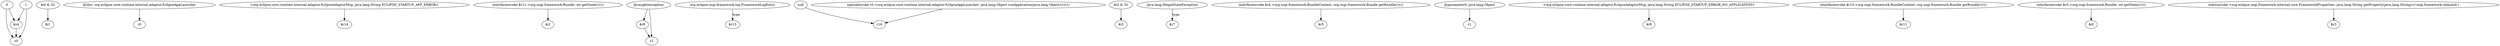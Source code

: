 digraph g {
0[label="0"]
1[label="z0"]
0->1[label=""]
2[label="$i0 & 32"]
3[label="$i1"]
2->3[label=""]
4[label="@this: org.eclipse.core.runtime.internal.adaptor.EclipseAppLauncher"]
5[label="r0"]
4->5[label=""]
6[label="<org.eclipse.core.runtime.internal.adaptor.EclipseAdaptorMsg: java.lang.String ECLIPSE_STARTUP_APP_ERROR>"]
7[label="$r14"]
6->7[label=""]
8[label="interfaceinvoke $r11.<org.osgi.framework.Bundle: int getState()>()"]
9[label="$i2"]
8->9[label=""]
10[label="@caughtexception"]
11[label="$r9"]
10->11[label=""]
12[label="org.eclipse.osgi.framework.log.FrameworkLogEntry"]
13[label="$r13"]
12->13[label="type"]
14[label="null"]
15[label="r16"]
14->15[label=""]
16[label="r2"]
11->16[label=""]
17[label="specialinvoke r0.<org.eclipse.core.runtime.internal.adaptor.EclipseAppLauncher: java.lang.Object runApplication(java.lang.Object)>(r1)"]
17->15[label=""]
18[label="$i2 & 32"]
19[label="$i3"]
18->19[label=""]
10->16[label=""]
20[label="java.lang.IllegalStateException"]
21[label="$r7"]
20->21[label="type"]
22[label="interfaceinvoke $r4.<org.osgi.framework.BundleContext: org.osgi.framework.Bundle getBundle()>()"]
23[label="$r5"]
22->23[label=""]
24[label="$z4"]
24->1[label=""]
25[label="@parameter0: java.lang.Object"]
26[label="r1"]
25->26[label=""]
27[label="<org.eclipse.core.runtime.internal.adaptor.EclipseAdaptorMsg: java.lang.String ECLIPSE_STARTUP_ERROR_NO_APPLICATION>"]
28[label="$r8"]
27->28[label=""]
0->24[label=""]
29[label="1"]
29->24[label=""]
30[label="interfaceinvoke $r10.<org.osgi.framework.BundleContext: org.osgi.framework.Bundle getBundle()>()"]
31[label="$r11"]
30->31[label=""]
32[label="interfaceinvoke $r5.<org.osgi.framework.Bundle: int getState()>()"]
33[label="$i0"]
32->33[label=""]
34[label="staticinvoke <org.eclipse.osgi.framework.internal.core.FrameworkProperties: java.lang.String getProperty(java.lang.String)>('osgi.framework.relaunch')"]
35[label="$r3"]
34->35[label=""]
29->1[label=""]
}